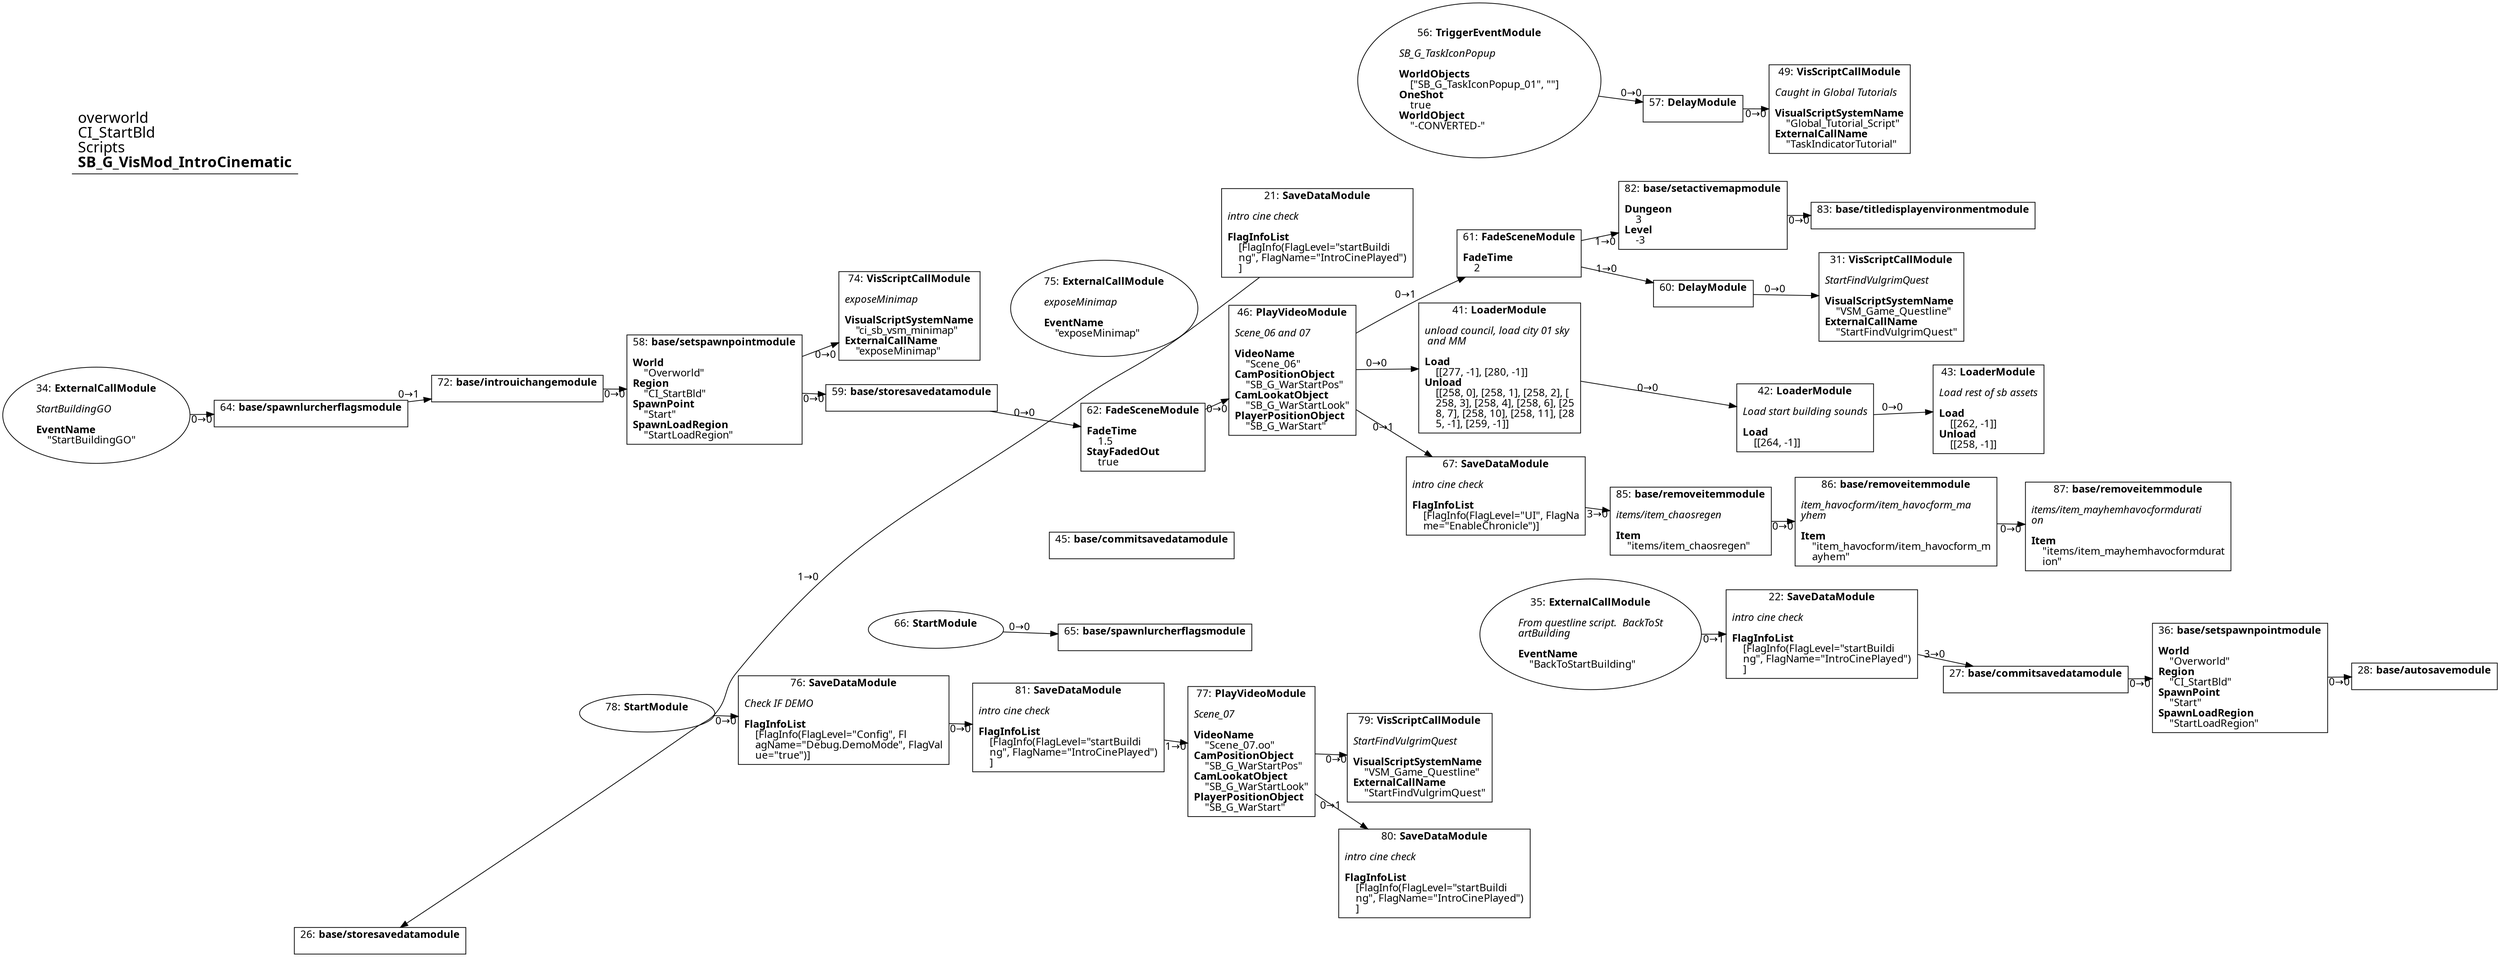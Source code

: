 digraph {
    layout = fdp;
    overlap = prism;
    sep = "+16";
    splines = spline;

    node [ shape = box ];

    graph [ fontname = "Segoe UI" ];
    node [ fontname = "Segoe UI" ];
    edge [ fontname = "Segoe UI" ];

    21 [ label = <21: <b>SaveDataModule</b><br/><br/><i>intro cine check<br align="left"/></i><br align="left"/><b>FlagInfoList</b><br align="left"/>    [FlagInfo(FlagLevel=&quot;startBuildi<br align="left"/>    ng&quot;, FlagName=&quot;IntroCinePlayed&quot;)<br align="left"/>    ]<br align="left"/>> ];
    21 [ pos = "0.105000004,0.023000002!" ];
    21 -> 26 [ label = "1→0" ];

    22 [ label = <22: <b>SaveDataModule</b><br/><br/><i>intro cine check<br align="left"/></i><br align="left"/><b>FlagInfoList</b><br align="left"/>    [FlagInfo(FlagLevel=&quot;startBuildi<br align="left"/>    ng&quot;, FlagName=&quot;IntroCinePlayed&quot;)<br align="left"/>    ]<br align="left"/>> ];
    22 [ pos = "0.98600006,-0.526!" ];
    22 -> 27 [ label = "3→0" ];

    26 [ label = <26: <b>base/storesavedatamodule</b><br/><br/>> ];

    27 [ label = <27: <b>base/commitsavedatamodule</b><br/><br/>> ];
    27 [ pos = "1.1860001,-0.572!" ];
    27 -> 36 [ label = "0→0" ];

    28 [ label = <28: <b>base/autosavemodule</b><br/><br/>> ];
    28 [ pos = "1.6190001,-0.572!" ];

    31 [ label = <31: <b>VisScriptCallModule</b><br/><br/><i>StartFindVulgrimQuest<br align="left"/></i><br align="left"/><b>VisualScriptSystemName</b><br align="left"/>    &quot;VSM_Game_Questline&quot;<br align="left"/><b>ExternalCallName</b><br align="left"/>    &quot;StartFindVulgrimQuest&quot;<br align="left"/>> ];
    31 [ pos = "1.0680001,-0.027!" ];

    34 [ label = <34: <b>ExternalCallModule</b><br/><br/><i>StartBuildingGO<br align="left"/></i><br align="left"/><b>EventName</b><br align="left"/>    &quot;StartBuildingGO&quot;<br align="left"/>> ];
    34 [ shape = oval ]
    34 [ pos = "-1.4280001,-0.18400002!" ];
    34 -> 64 [ label = "0→0" ];

    35 [ label = <35: <b>ExternalCallModule</b><br/><br/><i>From questline script.  BackToSt<br align="left"/>artBuilding<br align="left"/></i><br align="left"/><b>EventName</b><br align="left"/>    &quot;BackToStartBuilding&quot;<br align="left"/>> ];
    35 [ shape = oval ]
    35 [ pos = "0.69500005,-0.549!" ];
    35 -> 22 [ label = "0→1" ];

    36 [ label = <36: <b>base/setspawnpointmodule</b><br/><br/><b>World</b><br align="left"/>    &quot;Overworld&quot;<br align="left"/><b>Region</b><br align="left"/>    &quot;CI_StartBld&quot;<br align="left"/><b>SpawnPoint</b><br align="left"/>    &quot;Start&quot;<br align="left"/><b>SpawnLoadRegion</b><br align="left"/>    &quot;StartLoadRegion&quot;<br align="left"/>> ];
    36 [ pos = "1.409,-0.572!" ];
    36 -> 28 [ label = "0→0" ];

    41 [ label = <41: <b>LoaderModule</b><br/><br/><i>unload council, load city 01 sky<br align="left"/> and MM<br align="left"/></i><br align="left"/><b>Load</b><br align="left"/>    [[277, -1], [280, -1]]<br align="left"/><b>Unload</b><br align="left"/>    [[258, 0], [258, 1], [258, 2], [<br align="left"/>    258, 3], [258, 4], [258, 6], [25<br align="left"/>    8, 7], [258, 10], [258, 11], [28<br align="left"/>    5, -1], [259, -1]]<br align="left"/>> ];
    41 [ pos = "0.651,-0.21100001!" ];
    41 -> 42 [ label = "0→0" ];

    42 [ label = <42: <b>LoaderModule</b><br/><br/><i>Load start building sounds<br align="left"/></i><br align="left"/><b>Load</b><br align="left"/>    [[264, -1]]<br align="left"/>> ];
    42 [ pos = "0.957,-0.21100001!" ];
    42 -> 43 [ label = "0→0" ];

    43 [ label = <43: <b>LoaderModule</b><br/><br/><i>Load rest of sb assets<br align="left"/></i><br align="left"/><b>Load</b><br align="left"/>    [[262, -1]]<br align="left"/><b>Unload</b><br align="left"/>    [[258, -1]]<br align="left"/>> ];
    43 [ pos = "1.2030001,-0.21100001!" ];

    45 [ label = <45: <b>base/commitsavedatamodule</b><br/><br/>> ];
    45 [ pos = "-0.119,-0.41500002!" ];

    46 [ label = <46: <b>PlayVideoModule</b><br/><br/><i>Scene_06 and 07<br align="left"/></i><br align="left"/><b>VideoName</b><br align="left"/>    &quot;Scene_06&quot;<br align="left"/><b>CamPositionObject</b><br align="left"/>    &quot;SB_G_WarStartPos&quot;<br align="left"/><b>CamLookatObject</b><br align="left"/>    &quot;SB_G_WarStartLook&quot;<br align="left"/><b>PlayerPositionObject</b><br align="left"/>    &quot;SB_G_WarStart&quot;<br align="left"/>> ];
    46 [ pos = "-0.010000001,-0.16100001!" ];
    46 -> 61 [ label = "0→1" ];
    46 -> 41 [ label = "0→0" ];
    46 -> 67 [ label = "0→1" ];

    49 [ label = <49: <b>VisScriptCallModule</b><br/><br/><i>Caught in Global Tutorials<br align="left"/></i><br align="left"/><b>VisualScriptSystemName</b><br align="left"/>    &quot;Global_Tutorial_Script&quot;<br align="left"/><b>ExternalCallName</b><br align="left"/>    &quot;TaskIndicatorTutorial&quot;<br align="left"/>> ];
    49 [ pos = "1.021,0.263!" ];

    56 [ label = <56: <b>TriggerEventModule</b><br/><br/><i>SB_G_TaskIconPopup<br align="left"/></i><br align="left"/><b>WorldObjects</b><br align="left"/>    [&quot;SB_G_TaskIconPopup_01&quot;, &quot;&quot;]<br align="left"/><b>OneShot</b><br align="left"/>    true<br align="left"/><b>WorldObject</b><br align="left"/>    &quot;-CONVERTED-&quot;<br align="left"/>> ];
    56 [ shape = oval ]
    56 [ pos = "0.59900004,0.263!" ];
    56 -> 57 [ label = "0→0" ];

    57 [ label = <57: <b>DelayModule</b><br/><br/>> ];
    57 [ pos = "0.84900004,0.263!" ];
    57 -> 49 [ label = "0→0" ];

    58 [ label = <58: <b>base/setspawnpointmodule</b><br/><br/><b>World</b><br align="left"/>    &quot;Overworld&quot;<br align="left"/><b>Region</b><br align="left"/>    &quot;CI_StartBld&quot;<br align="left"/><b>SpawnPoint</b><br align="left"/>    &quot;Start&quot;<br align="left"/><b>SpawnLoadRegion</b><br align="left"/>    &quot;StartLoadRegion&quot;<br align="left"/>> ];
    58 [ pos = "-0.64900005,-0.16100001!" ];
    58 -> 59 [ label = "0→0" ];
    58 -> 74 [ label = "0→0" ];

    59 [ label = <59: <b>base/storesavedatamodule</b><br/><br/>> ];
    59 [ pos = "-0.44000003,-0.16100001!" ];
    59 -> 62 [ label = "0→0" ];

    60 [ label = <60: <b>DelayModule</b><br/><br/>> ];
    60 [ pos = "0.88100004,-0.027!" ];
    60 -> 31 [ label = "0→0" ];

    61 [ label = <61: <b>FadeSceneModule</b><br/><br/><b>FadeTime</b><br align="left"/>    2<br align="left"/>> ];
    61 [ pos = "0.651,-0.004!" ];
    61 -> 60 [ label = "1→0" ];
    61 -> 82 [ label = "1→0" ];

    62 [ label = <62: <b>FadeSceneModule</b><br/><br/><b>FadeTime</b><br align="left"/>    1.5<br align="left"/><b>StayFadedOut</b><br align="left"/>    true<br align="left"/>> ];
    62 [ pos = "-0.23600002,-0.16100001!" ];
    62 -> 46 [ label = "0→0" ];

    64 [ label = <64: <b>base/spawnlurcherflagsmodule</b><br/><br/>> ];
    64 [ pos = "-1.197,-0.18400002!" ];
    64 -> 72 [ label = "0→1" ];

    65 [ label = <65: <b>base/spawnlurcherflagsmodule</b><br/><br/>> ];
    65 [ pos = "-0.074,-0.583!" ];

    66 [ label = <66: <b>StartModule</b><br/><br/>> ];
    66 [ shape = oval ]
    66 [ pos = "-0.28800002,-0.582!" ];
    66 -> 65 [ label = "0→0" ];

    67 [ label = <67: <b>SaveDataModule</b><br/><br/><i>intro cine check<br align="left"/></i><br align="left"/><b>FlagInfoList</b><br align="left"/>    [FlagInfo(FlagLevel=&quot;UI&quot;, FlagNa<br align="left"/>    me=&quot;EnableChronicle&quot;)]<br align="left"/>> ];
    67 [ pos = "0.652,-0.31800002!" ];
    67 -> 85 [ label = "3→0" ];

    72 [ label = <72: <b>base/introuichangemodule</b><br/><br/>> ];
    72 [ pos = "-0.957,-0.16100001!" ];
    72 -> 58 [ label = "0→0" ];

    74 [ label = <74: <b>VisScriptCallModule</b><br/><br/><i>exposeMinimap<br align="left"/></i><br align="left"/><b>VisualScriptSystemName</b><br align="left"/>    &quot;ci_sb_vsm_minimap&quot;<br align="left"/><b>ExternalCallName</b><br align="left"/>    &quot;exposeMinimap&quot;<br align="left"/>> ];
    74 [ pos = "-0.44000003,-0.087000005!" ];

    75 [ label = <75: <b>ExternalCallModule</b><br/><br/><i>exposeMinimap<br align="left"/></i><br align="left"/><b>EventName</b><br align="left"/>    &quot;exposeMinimap&quot;<br align="left"/>> ];
    75 [ shape = oval ]
    75 [ pos = "-0.27100003,-0.08800001!" ];

    76 [ label = <76: <b>SaveDataModule</b><br/><br/><i>Check IF DEMO<br align="left"/></i><br align="left"/><b>FlagInfoList</b><br align="left"/>    [FlagInfo(FlagLevel=&quot;Config&quot;, Fl<br align="left"/>    agName=&quot;Debug.DemoMode&quot;, FlagVal<br align="left"/>    ue=&quot;true&quot;)]<br align="left"/>> ];
    76 [ pos = "-0.30200002,-0.74300003!" ];
    76 -> 81 [ label = "0→0" ];

    77 [ label = <77: <b>PlayVideoModule</b><br/><br/><i>Scene_07<br align="left"/></i><br align="left"/><b>VideoName</b><br align="left"/>    &quot;Scene_07.oo&quot;<br align="left"/><b>CamPositionObject</b><br align="left"/>    &quot;SB_G_WarStartPos&quot;<br align="left"/><b>CamLookatObject</b><br align="left"/>    &quot;SB_G_WarStartLook&quot;<br align="left"/><b>PlayerPositionObject</b><br align="left"/>    &quot;SB_G_WarStart&quot;<br align="left"/>> ];
    77 [ pos = "0.126,-0.76600003!" ];
    77 -> 79 [ label = "0→0" ];
    77 -> 80 [ label = "0→1" ];

    78 [ label = <78: <b>StartModule</b><br/><br/>> ];
    78 [ shape = oval ]
    78 [ pos = "-0.50200003,-0.74300003!" ];
    78 -> 76 [ label = "0→0" ];

    79 [ label = <79: <b>VisScriptCallModule</b><br/><br/><i>StartFindVulgrimQuest<br align="left"/></i><br align="left"/><b>VisualScriptSystemName</b><br align="left"/>    &quot;VSM_Game_Questline&quot;<br align="left"/><b>ExternalCallName</b><br align="left"/>    &quot;StartFindVulgrimQuest&quot;<br align="left"/>> ];
    79 [ pos = "0.312,-0.76600003!" ];

    80 [ label = <80: <b>SaveDataModule</b><br/><br/><i>intro cine check<br align="left"/></i><br align="left"/><b>FlagInfoList</b><br align="left"/>    [FlagInfo(FlagLevel=&quot;startBuildi<br align="left"/>    ng&quot;, FlagName=&quot;IntroCinePlayed&quot;)<br align="left"/>    ]<br align="left"/>> ];
    80 [ pos = "0.314,-0.86500007!" ];

    81 [ label = <81: <b>SaveDataModule</b><br/><br/><i>intro cine check<br align="left"/></i><br align="left"/><b>FlagInfoList</b><br align="left"/>    [FlagInfo(FlagLevel=&quot;startBuildi<br align="left"/>    ng&quot;, FlagName=&quot;IntroCinePlayed&quot;)<br align="left"/>    ]<br align="left"/>> ];
    81 [ pos = "-0.095000006,-0.74300003!" ];
    81 -> 77 [ label = "1→0" ];

    82 [ label = <82: <b>base/setactivemapmodule</b><br/><br/><b>Dungeon</b><br align="left"/>    3<br align="left"/><b>Level</b><br align="left"/>    -3<br align="left"/>> ];
    82 [ pos = "0.89300007,0.066!" ];
    82 -> 83 [ label = "0→0" ];

    83 [ label = <83: <b>base/titledisplayenvironmentmodule</b><br/><br/>> ];
    83 [ pos = "1.0990001,0.066!" ];

    85 [ label = <85: <b>base/removeitemmodule</b><br/><br/><i>items/item_chaosregen<br align="left"/></i><br align="left"/><b>Item</b><br align="left"/>    &quot;items/item_chaosregen&quot;<br align="left"/>> ];
    85 [ pos = "0.878,-0.36400002!" ];
    85 -> 86 [ label = "0→0" ];

    86 [ label = <86: <b>base/removeitemmodule</b><br/><br/><i>item_havocform/item_havocform_ma<br align="left"/>yhem<br align="left"/></i><br align="left"/><b>Item</b><br align="left"/>    &quot;item_havocform/item_havocform_m<br align="left"/>    ayhem&quot;<br align="left"/>> ];
    86 [ pos = "1.08,-0.36400002!" ];
    86 -> 87 [ label = "0→0" ];

    87 [ label = <87: <b>base/removeitemmodule</b><br/><br/><i>items/item_mayhemhavocformdurati<br align="left"/>on<br align="left"/></i><br align="left"/><b>Item</b><br align="left"/>    &quot;items/item_mayhemhavocformdurat<br align="left"/>    ion&quot;<br align="left"/>> ];
    87 [ pos = "1.358,-0.36400002!" ];

    title [ pos = "-1.429,0.264!" ];
    title [ shape = underline ];
    title [ label = <<font point-size="20">overworld<br align="left"/>CI_StartBld<br align="left"/>Scripts<br align="left"/><b>SB_G_VisMod_IntroCinematic</b><br align="left"/></font>> ];
}
